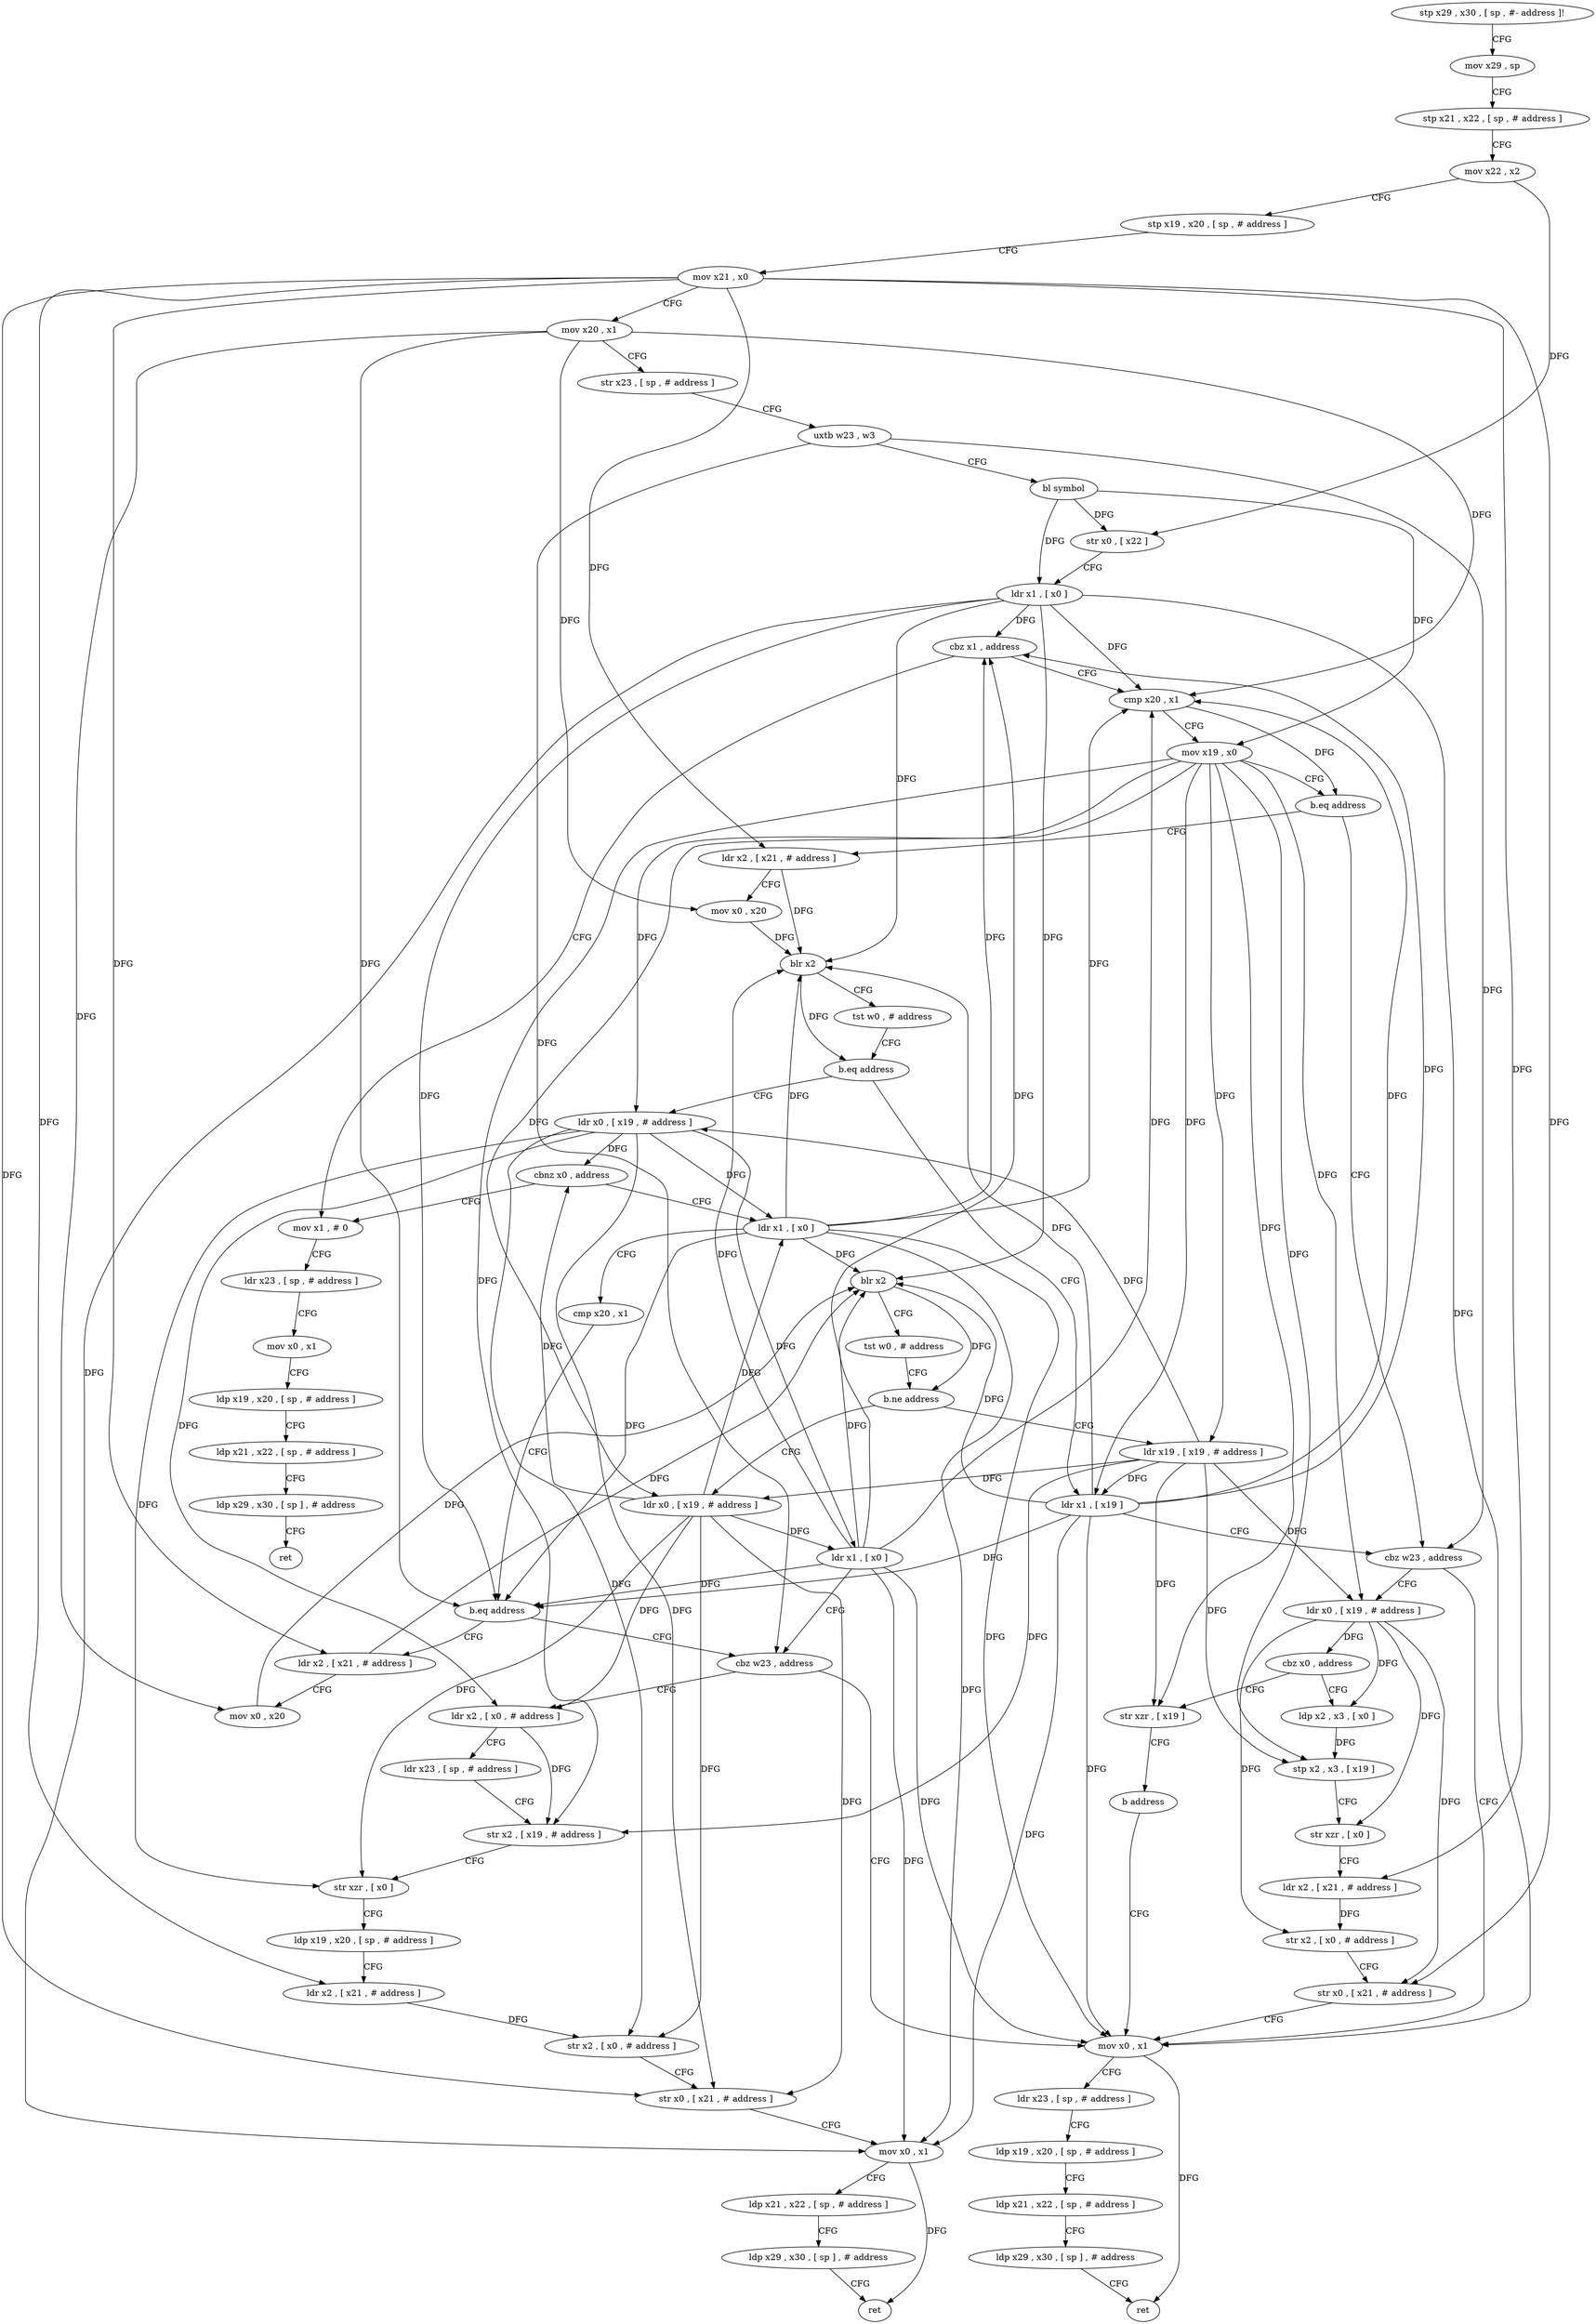 digraph "func" {
"4282440" [label = "stp x29 , x30 , [ sp , #- address ]!" ]
"4282444" [label = "mov x29 , sp" ]
"4282448" [label = "stp x21 , x22 , [ sp , # address ]" ]
"4282452" [label = "mov x22 , x2" ]
"4282456" [label = "stp x19 , x20 , [ sp , # address ]" ]
"4282460" [label = "mov x21 , x0" ]
"4282464" [label = "mov x20 , x1" ]
"4282468" [label = "str x23 , [ sp , # address ]" ]
"4282472" [label = "uxtb w23 , w3" ]
"4282476" [label = "bl symbol" ]
"4282480" [label = "str x0 , [ x22 ]" ]
"4282484" [label = "ldr x1 , [ x0 ]" ]
"4282488" [label = "cbz x1 , address" ]
"4282636" [label = "mov x1 , # 0" ]
"4282492" [label = "cmp x20 , x1" ]
"4282640" [label = "ldr x23 , [ sp , # address ]" ]
"4282644" [label = "mov x0 , x1" ]
"4282648" [label = "ldp x19 , x20 , [ sp , # address ]" ]
"4282652" [label = "ldp x21 , x22 , [ sp , # address ]" ]
"4282656" [label = "ldp x29 , x30 , [ sp ] , # address" ]
"4282660" [label = "ret" ]
"4282496" [label = "mov x19 , x0" ]
"4282500" [label = "b.eq address" ]
"4282528" [label = "cbz w23 , address" ]
"4282504" [label = "ldr x2 , [ x21 , # address ]" ]
"4282564" [label = "mov x0 , x1" ]
"4282532" [label = "ldr x0 , [ x19 , # address ]" ]
"4282508" [label = "mov x0 , x20" ]
"4282512" [label = "blr x2" ]
"4282516" [label = "tst w0 , # address" ]
"4282520" [label = "b.eq address" ]
"4282628" [label = "ldr x0 , [ x19 , # address ]" ]
"4282524" [label = "ldr x1 , [ x19 ]" ]
"4282568" [label = "ldr x23 , [ sp , # address ]" ]
"4282572" [label = "ldp x19 , x20 , [ sp , # address ]" ]
"4282576" [label = "ldp x21 , x22 , [ sp , # address ]" ]
"4282580" [label = "ldp x29 , x30 , [ sp ] , # address" ]
"4282584" [label = "ret" ]
"4282536" [label = "cbz x0 , address" ]
"4282728" [label = "str xzr , [ x19 ]" ]
"4282540" [label = "ldp x2 , x3 , [ x0 ]" ]
"4282632" [label = "cbnz x0 , address" ]
"4282592" [label = "ldr x1 , [ x0 ]" ]
"4282732" [label = "b address" ]
"4282544" [label = "stp x2 , x3 , [ x19 ]" ]
"4282548" [label = "str xzr , [ x0 ]" ]
"4282552" [label = "ldr x2 , [ x21 , # address ]" ]
"4282556" [label = "str x2 , [ x0 , # address ]" ]
"4282560" [label = "str x0 , [ x21 , # address ]" ]
"4282596" [label = "cmp x20 , x1" ]
"4282600" [label = "b.eq address" ]
"4282672" [label = "cbz w23 , address" ]
"4282604" [label = "ldr x2 , [ x21 , # address ]" ]
"4282676" [label = "ldr x2 , [ x0 , # address ]" ]
"4282608" [label = "mov x0 , x20" ]
"4282612" [label = "blr x2" ]
"4282616" [label = "tst w0 , # address" ]
"4282620" [label = "b.ne address" ]
"4282664" [label = "ldr x0 , [ x19 , # address ]" ]
"4282624" [label = "ldr x19 , [ x19 , # address ]" ]
"4282680" [label = "ldr x23 , [ sp , # address ]" ]
"4282684" [label = "str x2 , [ x19 , # address ]" ]
"4282688" [label = "str xzr , [ x0 ]" ]
"4282692" [label = "ldp x19 , x20 , [ sp , # address ]" ]
"4282696" [label = "ldr x2 , [ x21 , # address ]" ]
"4282700" [label = "str x2 , [ x0 , # address ]" ]
"4282704" [label = "str x0 , [ x21 , # address ]" ]
"4282708" [label = "mov x0 , x1" ]
"4282712" [label = "ldp x21 , x22 , [ sp , # address ]" ]
"4282716" [label = "ldp x29 , x30 , [ sp ] , # address" ]
"4282720" [label = "ret" ]
"4282668" [label = "ldr x1 , [ x0 ]" ]
"4282440" -> "4282444" [ label = "CFG" ]
"4282444" -> "4282448" [ label = "CFG" ]
"4282448" -> "4282452" [ label = "CFG" ]
"4282452" -> "4282456" [ label = "CFG" ]
"4282452" -> "4282480" [ label = "DFG" ]
"4282456" -> "4282460" [ label = "CFG" ]
"4282460" -> "4282464" [ label = "CFG" ]
"4282460" -> "4282504" [ label = "DFG" ]
"4282460" -> "4282552" [ label = "DFG" ]
"4282460" -> "4282560" [ label = "DFG" ]
"4282460" -> "4282604" [ label = "DFG" ]
"4282460" -> "4282696" [ label = "DFG" ]
"4282460" -> "4282704" [ label = "DFG" ]
"4282464" -> "4282468" [ label = "CFG" ]
"4282464" -> "4282492" [ label = "DFG" ]
"4282464" -> "4282508" [ label = "DFG" ]
"4282464" -> "4282600" [ label = "DFG" ]
"4282464" -> "4282608" [ label = "DFG" ]
"4282468" -> "4282472" [ label = "CFG" ]
"4282472" -> "4282476" [ label = "CFG" ]
"4282472" -> "4282528" [ label = "DFG" ]
"4282472" -> "4282672" [ label = "DFG" ]
"4282476" -> "4282480" [ label = "DFG" ]
"4282476" -> "4282484" [ label = "DFG" ]
"4282476" -> "4282496" [ label = "DFG" ]
"4282480" -> "4282484" [ label = "CFG" ]
"4282484" -> "4282488" [ label = "DFG" ]
"4282484" -> "4282492" [ label = "DFG" ]
"4282484" -> "4282512" [ label = "DFG" ]
"4282484" -> "4282564" [ label = "DFG" ]
"4282484" -> "4282600" [ label = "DFG" ]
"4282484" -> "4282612" [ label = "DFG" ]
"4282484" -> "4282708" [ label = "DFG" ]
"4282488" -> "4282636" [ label = "CFG" ]
"4282488" -> "4282492" [ label = "CFG" ]
"4282636" -> "4282640" [ label = "CFG" ]
"4282492" -> "4282496" [ label = "CFG" ]
"4282492" -> "4282500" [ label = "DFG" ]
"4282640" -> "4282644" [ label = "CFG" ]
"4282644" -> "4282648" [ label = "CFG" ]
"4282648" -> "4282652" [ label = "CFG" ]
"4282652" -> "4282656" [ label = "CFG" ]
"4282656" -> "4282660" [ label = "CFG" ]
"4282496" -> "4282500" [ label = "CFG" ]
"4282496" -> "4282532" [ label = "DFG" ]
"4282496" -> "4282628" [ label = "DFG" ]
"4282496" -> "4282524" [ label = "DFG" ]
"4282496" -> "4282728" [ label = "DFG" ]
"4282496" -> "4282544" [ label = "DFG" ]
"4282496" -> "4282684" [ label = "DFG" ]
"4282496" -> "4282664" [ label = "DFG" ]
"4282496" -> "4282624" [ label = "DFG" ]
"4282500" -> "4282528" [ label = "CFG" ]
"4282500" -> "4282504" [ label = "CFG" ]
"4282528" -> "4282564" [ label = "CFG" ]
"4282528" -> "4282532" [ label = "CFG" ]
"4282504" -> "4282508" [ label = "CFG" ]
"4282504" -> "4282512" [ label = "DFG" ]
"4282564" -> "4282568" [ label = "CFG" ]
"4282564" -> "4282584" [ label = "DFG" ]
"4282532" -> "4282536" [ label = "DFG" ]
"4282532" -> "4282540" [ label = "DFG" ]
"4282532" -> "4282548" [ label = "DFG" ]
"4282532" -> "4282556" [ label = "DFG" ]
"4282532" -> "4282560" [ label = "DFG" ]
"4282508" -> "4282512" [ label = "DFG" ]
"4282512" -> "4282516" [ label = "CFG" ]
"4282512" -> "4282520" [ label = "DFG" ]
"4282516" -> "4282520" [ label = "CFG" ]
"4282520" -> "4282628" [ label = "CFG" ]
"4282520" -> "4282524" [ label = "CFG" ]
"4282628" -> "4282632" [ label = "DFG" ]
"4282628" -> "4282592" [ label = "DFG" ]
"4282628" -> "4282676" [ label = "DFG" ]
"4282628" -> "4282688" [ label = "DFG" ]
"4282628" -> "4282700" [ label = "DFG" ]
"4282628" -> "4282704" [ label = "DFG" ]
"4282628" -> "4282668" [ label = "DFG" ]
"4282524" -> "4282528" [ label = "CFG" ]
"4282524" -> "4282488" [ label = "DFG" ]
"4282524" -> "4282492" [ label = "DFG" ]
"4282524" -> "4282564" [ label = "DFG" ]
"4282524" -> "4282512" [ label = "DFG" ]
"4282524" -> "4282600" [ label = "DFG" ]
"4282524" -> "4282612" [ label = "DFG" ]
"4282524" -> "4282708" [ label = "DFG" ]
"4282568" -> "4282572" [ label = "CFG" ]
"4282572" -> "4282576" [ label = "CFG" ]
"4282576" -> "4282580" [ label = "CFG" ]
"4282580" -> "4282584" [ label = "CFG" ]
"4282536" -> "4282728" [ label = "CFG" ]
"4282536" -> "4282540" [ label = "CFG" ]
"4282728" -> "4282732" [ label = "CFG" ]
"4282540" -> "4282544" [ label = "DFG" ]
"4282632" -> "4282592" [ label = "CFG" ]
"4282632" -> "4282636" [ label = "CFG" ]
"4282592" -> "4282596" [ label = "CFG" ]
"4282592" -> "4282488" [ label = "DFG" ]
"4282592" -> "4282492" [ label = "DFG" ]
"4282592" -> "4282564" [ label = "DFG" ]
"4282592" -> "4282512" [ label = "DFG" ]
"4282592" -> "4282600" [ label = "DFG" ]
"4282592" -> "4282612" [ label = "DFG" ]
"4282592" -> "4282708" [ label = "DFG" ]
"4282732" -> "4282564" [ label = "CFG" ]
"4282544" -> "4282548" [ label = "CFG" ]
"4282548" -> "4282552" [ label = "CFG" ]
"4282552" -> "4282556" [ label = "DFG" ]
"4282556" -> "4282560" [ label = "CFG" ]
"4282560" -> "4282564" [ label = "CFG" ]
"4282596" -> "4282600" [ label = "CFG" ]
"4282600" -> "4282672" [ label = "CFG" ]
"4282600" -> "4282604" [ label = "CFG" ]
"4282672" -> "4282564" [ label = "CFG" ]
"4282672" -> "4282676" [ label = "CFG" ]
"4282604" -> "4282608" [ label = "CFG" ]
"4282604" -> "4282612" [ label = "DFG" ]
"4282676" -> "4282680" [ label = "CFG" ]
"4282676" -> "4282684" [ label = "DFG" ]
"4282608" -> "4282612" [ label = "DFG" ]
"4282612" -> "4282616" [ label = "CFG" ]
"4282612" -> "4282620" [ label = "DFG" ]
"4282616" -> "4282620" [ label = "CFG" ]
"4282620" -> "4282664" [ label = "CFG" ]
"4282620" -> "4282624" [ label = "CFG" ]
"4282664" -> "4282668" [ label = "DFG" ]
"4282664" -> "4282632" [ label = "DFG" ]
"4282664" -> "4282592" [ label = "DFG" ]
"4282664" -> "4282676" [ label = "DFG" ]
"4282664" -> "4282688" [ label = "DFG" ]
"4282664" -> "4282704" [ label = "DFG" ]
"4282664" -> "4282700" [ label = "DFG" ]
"4282624" -> "4282628" [ label = "DFG" ]
"4282624" -> "4282532" [ label = "DFG" ]
"4282624" -> "4282524" [ label = "DFG" ]
"4282624" -> "4282728" [ label = "DFG" ]
"4282624" -> "4282664" [ label = "DFG" ]
"4282624" -> "4282544" [ label = "DFG" ]
"4282624" -> "4282684" [ label = "DFG" ]
"4282680" -> "4282684" [ label = "CFG" ]
"4282684" -> "4282688" [ label = "CFG" ]
"4282688" -> "4282692" [ label = "CFG" ]
"4282692" -> "4282696" [ label = "CFG" ]
"4282696" -> "4282700" [ label = "DFG" ]
"4282700" -> "4282704" [ label = "CFG" ]
"4282704" -> "4282708" [ label = "CFG" ]
"4282708" -> "4282712" [ label = "CFG" ]
"4282708" -> "4282720" [ label = "DFG" ]
"4282712" -> "4282716" [ label = "CFG" ]
"4282716" -> "4282720" [ label = "CFG" ]
"4282668" -> "4282672" [ label = "CFG" ]
"4282668" -> "4282488" [ label = "DFG" ]
"4282668" -> "4282492" [ label = "DFG" ]
"4282668" -> "4282564" [ label = "DFG" ]
"4282668" -> "4282600" [ label = "DFG" ]
"4282668" -> "4282708" [ label = "DFG" ]
"4282668" -> "4282512" [ label = "DFG" ]
"4282668" -> "4282612" [ label = "DFG" ]
}
